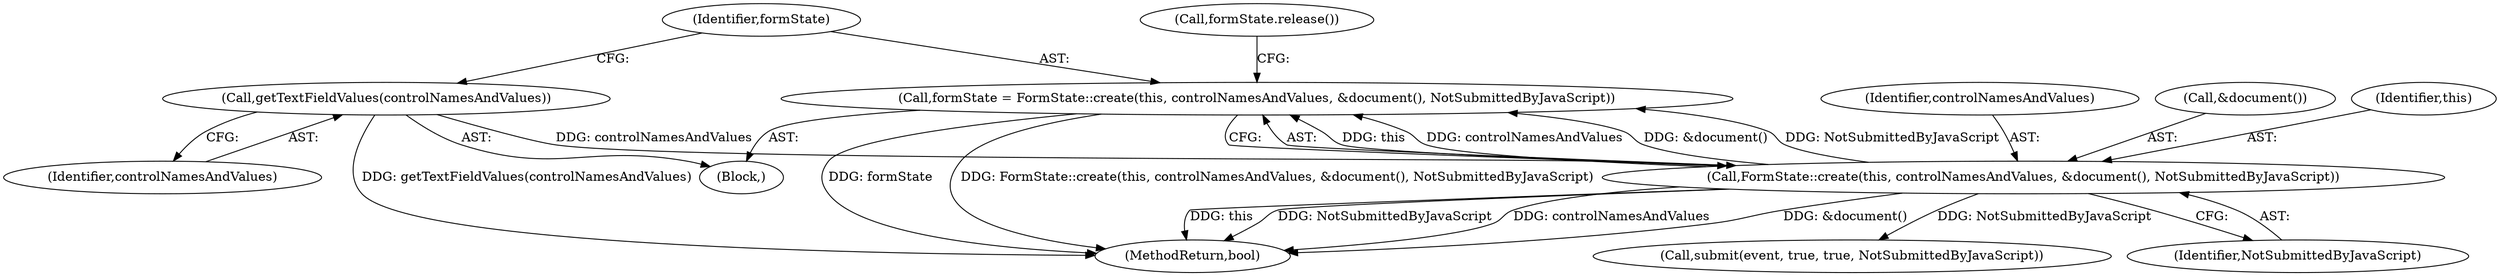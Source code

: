 digraph "0_Chrome_4d77eed905ce1d00361282e8822a2a3be61d25c0@API" {
"1000135" [label="(Call,formState = FormState::create(this, controlNamesAndValues, &document(), NotSubmittedByJavaScript))"];
"1000137" [label="(Call,FormState::create(this, controlNamesAndValues, &document(), NotSubmittedByJavaScript))"];
"1000132" [label="(Call,getTextFieldValues(controlNamesAndValues))"];
"1000139" [label="(Identifier,controlNamesAndValues)"];
"1000166" [label="(MethodReturn,bool)"];
"1000133" [label="(Identifier,controlNamesAndValues)"];
"1000132" [label="(Call,getTextFieldValues(controlNamesAndValues))"];
"1000159" [label="(Call,submit(event, true, true, NotSubmittedByJavaScript))"];
"1000140" [label="(Call,&document())"];
"1000142" [label="(Identifier,NotSubmittedByJavaScript)"];
"1000102" [label="(Block,)"];
"1000136" [label="(Identifier,formState)"];
"1000138" [label="(Identifier,this)"];
"1000135" [label="(Call,formState = FormState::create(this, controlNamesAndValues, &document(), NotSubmittedByJavaScript))"];
"1000137" [label="(Call,FormState::create(this, controlNamesAndValues, &document(), NotSubmittedByJavaScript))"];
"1000144" [label="(Call,formState.release())"];
"1000135" -> "1000102"  [label="AST: "];
"1000135" -> "1000137"  [label="CFG: "];
"1000136" -> "1000135"  [label="AST: "];
"1000137" -> "1000135"  [label="AST: "];
"1000144" -> "1000135"  [label="CFG: "];
"1000135" -> "1000166"  [label="DDG: formState"];
"1000135" -> "1000166"  [label="DDG: FormState::create(this, controlNamesAndValues, &document(), NotSubmittedByJavaScript)"];
"1000137" -> "1000135"  [label="DDG: this"];
"1000137" -> "1000135"  [label="DDG: controlNamesAndValues"];
"1000137" -> "1000135"  [label="DDG: &document()"];
"1000137" -> "1000135"  [label="DDG: NotSubmittedByJavaScript"];
"1000137" -> "1000142"  [label="CFG: "];
"1000138" -> "1000137"  [label="AST: "];
"1000139" -> "1000137"  [label="AST: "];
"1000140" -> "1000137"  [label="AST: "];
"1000142" -> "1000137"  [label="AST: "];
"1000137" -> "1000166"  [label="DDG: NotSubmittedByJavaScript"];
"1000137" -> "1000166"  [label="DDG: controlNamesAndValues"];
"1000137" -> "1000166"  [label="DDG: &document()"];
"1000137" -> "1000166"  [label="DDG: this"];
"1000132" -> "1000137"  [label="DDG: controlNamesAndValues"];
"1000137" -> "1000159"  [label="DDG: NotSubmittedByJavaScript"];
"1000132" -> "1000102"  [label="AST: "];
"1000132" -> "1000133"  [label="CFG: "];
"1000133" -> "1000132"  [label="AST: "];
"1000136" -> "1000132"  [label="CFG: "];
"1000132" -> "1000166"  [label="DDG: getTextFieldValues(controlNamesAndValues)"];
}
